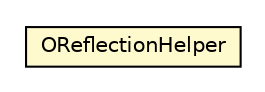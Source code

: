 #!/usr/local/bin/dot
#
# Class diagram 
# Generated by UMLGraph version R5_6-24-gf6e263 (http://www.umlgraph.org/)
#

digraph G {
	edge [fontname="Helvetica",fontsize=10,labelfontname="Helvetica",labelfontsize=10];
	node [fontname="Helvetica",fontsize=10,shape=plaintext];
	nodesep=0.25;
	ranksep=0.5;
	// com.orientechnologies.common.reflection.OReflectionHelper
	c3105354 [label=<<table title="com.orientechnologies.common.reflection.OReflectionHelper" border="0" cellborder="1" cellspacing="0" cellpadding="2" port="p" bgcolor="lemonChiffon" href="./OReflectionHelper.html">
		<tr><td><table border="0" cellspacing="0" cellpadding="1">
<tr><td align="center" balign="center"> OReflectionHelper </td></tr>
		</table></td></tr>
		</table>>, URL="./OReflectionHelper.html", fontname="Helvetica", fontcolor="black", fontsize=10.0];
}

